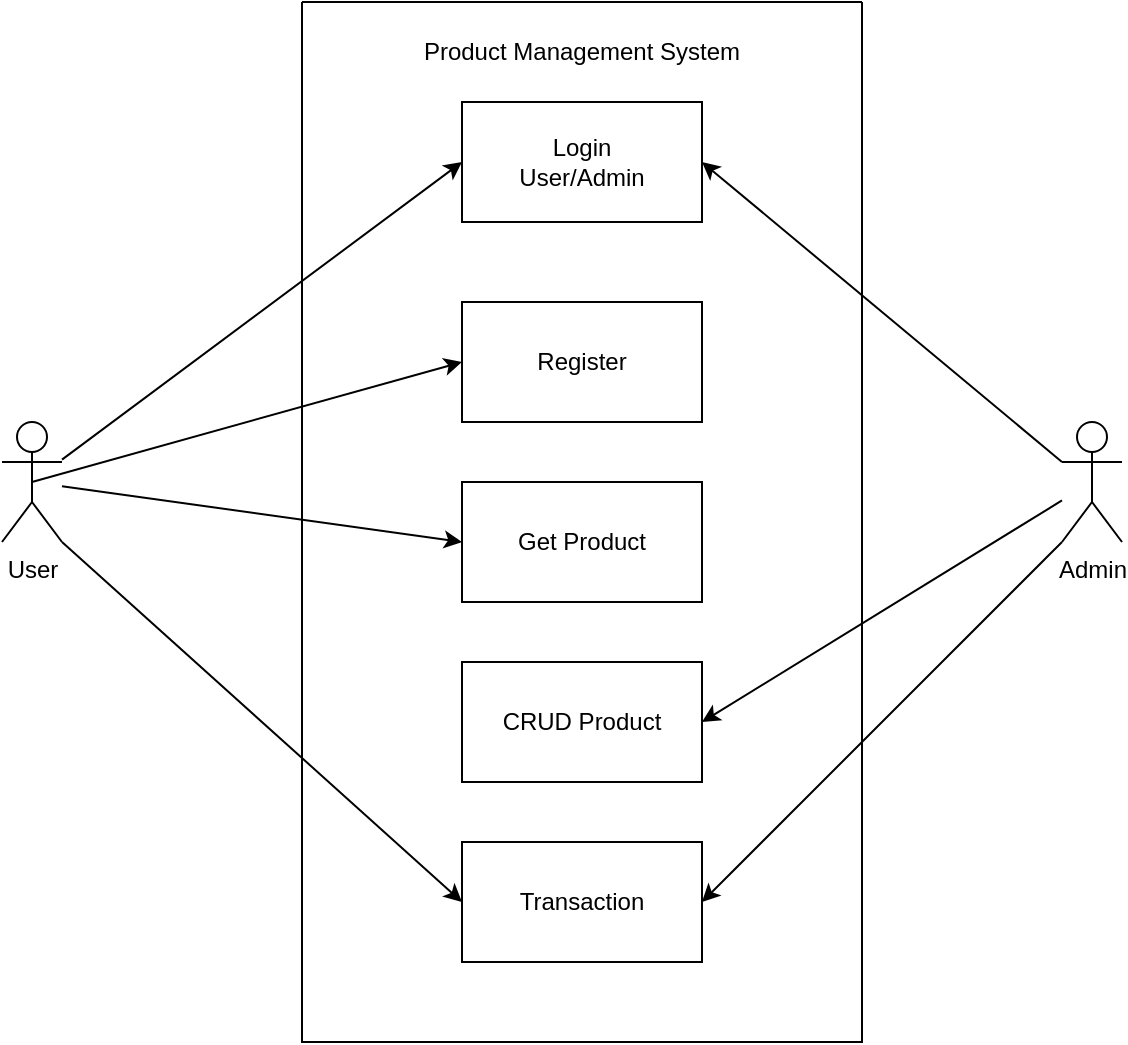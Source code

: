 <mxfile version="26.1.1">
  <diagram name="Page-1" id="3FVUTZca3FV0Z_zw37Kj">
    <mxGraphModel dx="1318" dy="566" grid="1" gridSize="10" guides="1" tooltips="1" connect="1" arrows="1" fold="1" page="1" pageScale="1" pageWidth="850" pageHeight="1100" math="0" shadow="0">
      <root>
        <mxCell id="0" />
        <mxCell id="1" parent="0" />
        <mxCell id="NewgQ8-i6j9t_aCIGWI3-1" value="Admin" style="shape=umlActor;verticalLabelPosition=bottom;verticalAlign=top;html=1;outlineConnect=0;" vertex="1" parent="1">
          <mxGeometry x="640" y="270" width="30" height="60" as="geometry" />
        </mxCell>
        <mxCell id="NewgQ8-i6j9t_aCIGWI3-2" value="" style="swimlane;startSize=0;" vertex="1" parent="1">
          <mxGeometry x="260" y="60" width="280" height="520" as="geometry" />
        </mxCell>
        <mxCell id="NewgQ8-i6j9t_aCIGWI3-4" value="Login&lt;br&gt;User/Admin" style="rounded=0;whiteSpace=wrap;html=1;" vertex="1" parent="NewgQ8-i6j9t_aCIGWI3-2">
          <mxGeometry x="80" y="50" width="120" height="60" as="geometry" />
        </mxCell>
        <mxCell id="NewgQ8-i6j9t_aCIGWI3-6" value="Get Product" style="rounded=0;whiteSpace=wrap;html=1;" vertex="1" parent="NewgQ8-i6j9t_aCIGWI3-2">
          <mxGeometry x="80" y="240" width="120" height="60" as="geometry" />
        </mxCell>
        <mxCell id="NewgQ8-i6j9t_aCIGWI3-5" value="CRUD Product" style="rounded=0;whiteSpace=wrap;html=1;" vertex="1" parent="NewgQ8-i6j9t_aCIGWI3-2">
          <mxGeometry x="80" y="330" width="120" height="60" as="geometry" />
        </mxCell>
        <mxCell id="NewgQ8-i6j9t_aCIGWI3-15" value="Product Management System" style="text;html=1;align=center;verticalAlign=middle;whiteSpace=wrap;rounded=0;" vertex="1" parent="NewgQ8-i6j9t_aCIGWI3-2">
          <mxGeometry x="40" y="10" width="200" height="30" as="geometry" />
        </mxCell>
        <mxCell id="NewgQ8-i6j9t_aCIGWI3-16" value="Register" style="rounded=0;whiteSpace=wrap;html=1;" vertex="1" parent="NewgQ8-i6j9t_aCIGWI3-2">
          <mxGeometry x="80" y="150" width="120" height="60" as="geometry" />
        </mxCell>
        <mxCell id="NewgQ8-i6j9t_aCIGWI3-18" value="Transaction" style="rounded=0;whiteSpace=wrap;html=1;" vertex="1" parent="NewgQ8-i6j9t_aCIGWI3-2">
          <mxGeometry x="80" y="420" width="120" height="60" as="geometry" />
        </mxCell>
        <mxCell id="NewgQ8-i6j9t_aCIGWI3-3" value="User" style="shape=umlActor;verticalLabelPosition=bottom;verticalAlign=top;html=1;outlineConnect=0;" vertex="1" parent="1">
          <mxGeometry x="110" y="270" width="30" height="60" as="geometry" />
        </mxCell>
        <mxCell id="NewgQ8-i6j9t_aCIGWI3-10" value="" style="endArrow=classic;html=1;rounded=0;entryX=0;entryY=0.5;entryDx=0;entryDy=0;" edge="1" parent="1" source="NewgQ8-i6j9t_aCIGWI3-3" target="NewgQ8-i6j9t_aCIGWI3-4">
          <mxGeometry width="50" height="50" relative="1" as="geometry">
            <mxPoint x="460" y="220" as="sourcePoint" />
            <mxPoint x="510" y="170" as="targetPoint" />
          </mxGeometry>
        </mxCell>
        <mxCell id="NewgQ8-i6j9t_aCIGWI3-11" value="" style="endArrow=classic;html=1;rounded=0;entryX=1;entryY=0.5;entryDx=0;entryDy=0;exitX=0;exitY=0.333;exitDx=0;exitDy=0;exitPerimeter=0;" edge="1" parent="1" source="NewgQ8-i6j9t_aCIGWI3-1" target="NewgQ8-i6j9t_aCIGWI3-4">
          <mxGeometry width="50" height="50" relative="1" as="geometry">
            <mxPoint x="460" y="220" as="sourcePoint" />
            <mxPoint x="510" y="170" as="targetPoint" />
          </mxGeometry>
        </mxCell>
        <mxCell id="NewgQ8-i6j9t_aCIGWI3-14" value="" style="endArrow=classic;html=1;rounded=0;entryX=1;entryY=0.5;entryDx=0;entryDy=0;" edge="1" parent="1" source="NewgQ8-i6j9t_aCIGWI3-1" target="NewgQ8-i6j9t_aCIGWI3-5">
          <mxGeometry width="50" height="50" relative="1" as="geometry">
            <mxPoint x="460" y="220" as="sourcePoint" />
            <mxPoint x="510" y="170" as="targetPoint" />
          </mxGeometry>
        </mxCell>
        <mxCell id="NewgQ8-i6j9t_aCIGWI3-12" value="" style="endArrow=classic;html=1;rounded=0;entryX=0;entryY=0.5;entryDx=0;entryDy=0;" edge="1" parent="1" source="NewgQ8-i6j9t_aCIGWI3-3" target="NewgQ8-i6j9t_aCIGWI3-6">
          <mxGeometry width="50" height="50" relative="1" as="geometry">
            <mxPoint x="170" y="230" as="sourcePoint" />
            <mxPoint x="330" y="220" as="targetPoint" />
          </mxGeometry>
        </mxCell>
        <mxCell id="NewgQ8-i6j9t_aCIGWI3-17" value="" style="endArrow=classic;html=1;rounded=0;entryX=0;entryY=0.5;entryDx=0;entryDy=0;exitX=0.5;exitY=0.5;exitDx=0;exitDy=0;exitPerimeter=0;" edge="1" parent="1" source="NewgQ8-i6j9t_aCIGWI3-3" target="NewgQ8-i6j9t_aCIGWI3-16">
          <mxGeometry width="50" height="50" relative="1" as="geometry">
            <mxPoint x="170" y="235" as="sourcePoint" />
            <mxPoint x="510" y="290" as="targetPoint" />
          </mxGeometry>
        </mxCell>
        <mxCell id="NewgQ8-i6j9t_aCIGWI3-19" value="" style="endArrow=classic;html=1;rounded=0;entryX=0;entryY=0.5;entryDx=0;entryDy=0;exitX=1;exitY=1;exitDx=0;exitDy=0;exitPerimeter=0;" edge="1" parent="1" source="NewgQ8-i6j9t_aCIGWI3-3" target="NewgQ8-i6j9t_aCIGWI3-18">
          <mxGeometry width="50" height="50" relative="1" as="geometry">
            <mxPoint x="460" y="390" as="sourcePoint" />
            <mxPoint x="510" y="340" as="targetPoint" />
          </mxGeometry>
        </mxCell>
        <mxCell id="NewgQ8-i6j9t_aCIGWI3-20" value="" style="endArrow=classic;html=1;rounded=0;entryX=1;entryY=0.5;entryDx=0;entryDy=0;exitX=0;exitY=1;exitDx=0;exitDy=0;exitPerimeter=0;" edge="1" parent="1" source="NewgQ8-i6j9t_aCIGWI3-1" target="NewgQ8-i6j9t_aCIGWI3-18">
          <mxGeometry width="50" height="50" relative="1" as="geometry">
            <mxPoint x="460" y="470" as="sourcePoint" />
            <mxPoint x="510" y="420" as="targetPoint" />
          </mxGeometry>
        </mxCell>
      </root>
    </mxGraphModel>
  </diagram>
</mxfile>

